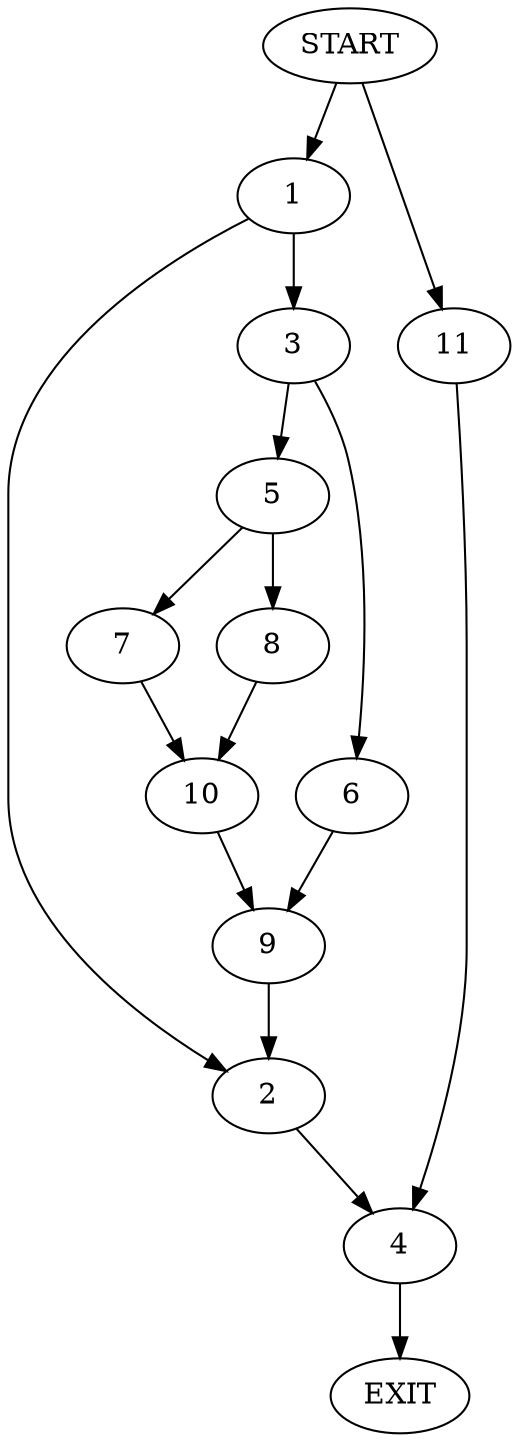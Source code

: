 digraph {
0 [label="START"]
12 [label="EXIT"]
0 -> 1
1 -> 2
1 -> 3
2 -> 4
3 -> 5
3 -> 6
5 -> 7
5 -> 8
6 -> 9
9 -> 2
7 -> 10
8 -> 10
10 -> 9
4 -> 12
0 -> 11
11 -> 4
}
